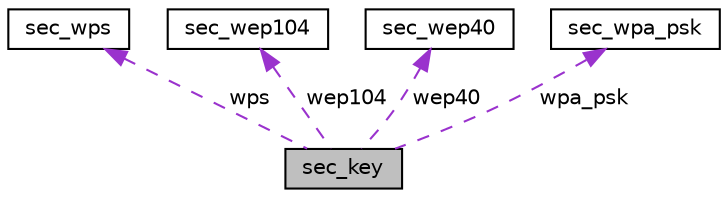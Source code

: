 digraph "sec_key"
{
  edge [fontname="Helvetica",fontsize="10",labelfontname="Helvetica",labelfontsize="10"];
  node [fontname="Helvetica",fontsize="10",shape=record];
  Node1 [label="sec_key",height=0.2,width=0.4,color="black", fillcolor="grey75", style="filled", fontcolor="black"];
  Node2 -> Node1 [dir="back",color="darkorchid3",fontsize="10",style="dashed",label=" wps" ,fontname="Helvetica"];
  Node2 [label="sec_wps",height=0.2,width=0.4,color="black", fillcolor="white", style="filled",URL="$structsec__wps.html"];
  Node3 -> Node1 [dir="back",color="darkorchid3",fontsize="10",style="dashed",label=" wep104" ,fontname="Helvetica"];
  Node3 [label="sec_wep104",height=0.2,width=0.4,color="black", fillcolor="white", style="filled",URL="$structsec__wep104.html"];
  Node4 -> Node1 [dir="back",color="darkorchid3",fontsize="10",style="dashed",label=" wep40" ,fontname="Helvetica"];
  Node4 [label="sec_wep40",height=0.2,width=0.4,color="black", fillcolor="white", style="filled",URL="$structsec__wep40.html"];
  Node5 -> Node1 [dir="back",color="darkorchid3",fontsize="10",style="dashed",label=" wpa_psk" ,fontname="Helvetica"];
  Node5 [label="sec_wpa_psk",height=0.2,width=0.4,color="black", fillcolor="white", style="filled",URL="$structsec__wpa__psk.html"];
}
